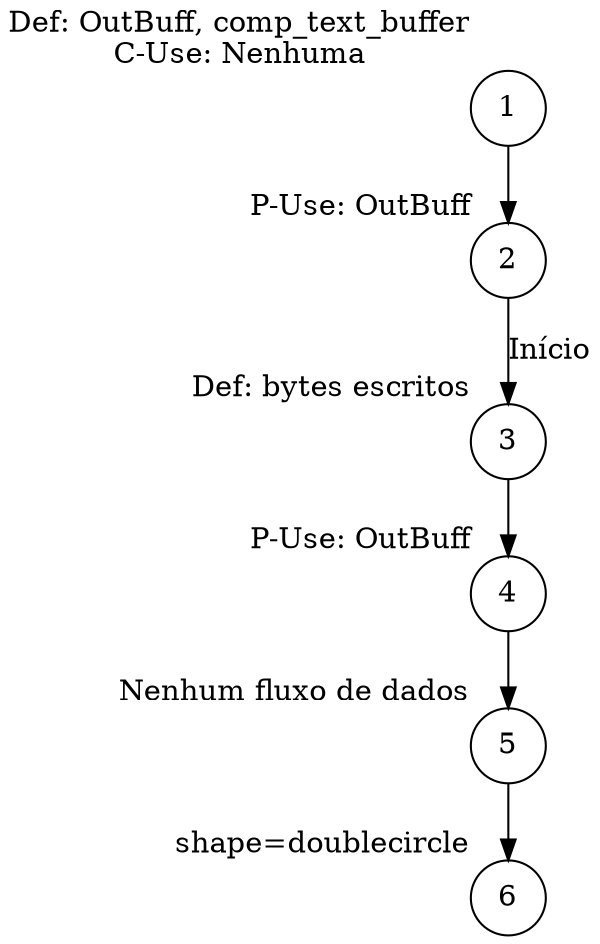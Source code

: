 digraph initbuffer {
    rankdir=TB;
    node [shape=circle];
    
    1 [label="1", xlabel="Def: OutBuff, comp_text_buffer\nC-Use: Nenhuma"];
    2 [label="2", xlabel="P-Use: OutBuff"];
    3 [label="3", xlabel="Def: bytes escritos"];
    4 [label="4", xlabel="P-Use: OutBuff"];
    5 [label="5", xlabel="Nenhum fluxo de dados"];
    6 [label="6", xlabel="shape=doublecircle"];
    
    1 -> 2 ;
    2 -> 3 [label="Início"];
    3 -> 4 ;
    4 -> 5 ;
    5 -> 6 ;
}